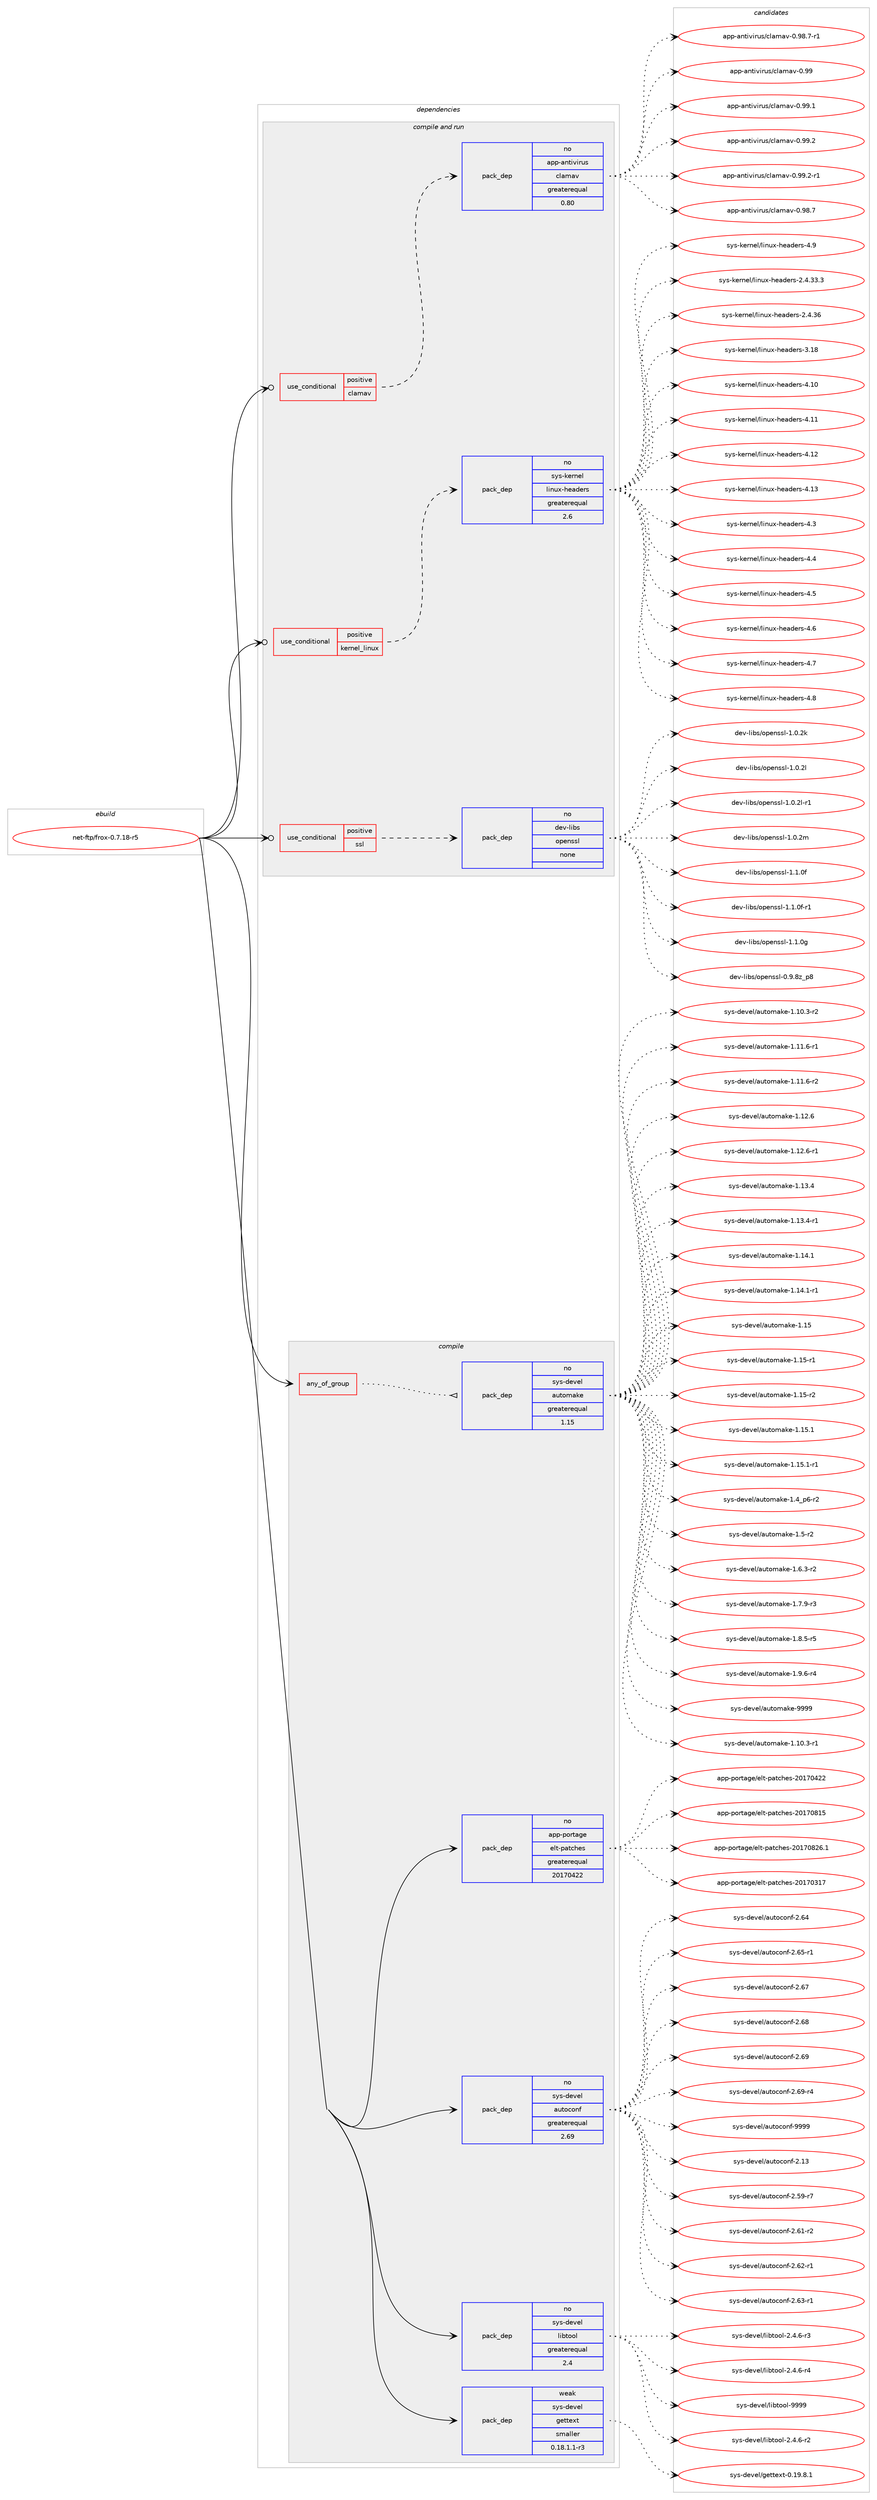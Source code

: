 digraph prolog {

# *************
# Graph options
# *************

newrank=true;
concentrate=true;
compound=true;
graph [rankdir=LR,fontname=Helvetica,fontsize=10,ranksep=1.5];#, ranksep=2.5, nodesep=0.2];
edge  [arrowhead=vee];
node  [fontname=Helvetica,fontsize=10];

# **********
# The ebuild
# **********

subgraph cluster_leftcol {
color=gray;
rank=same;
label=<<i>ebuild</i>>;
id [label="net-ftp/frox-0.7.18-r5", color=red, width=4, href="../net-ftp/frox-0.7.18-r5.svg"];
}

# ****************
# The dependencies
# ****************

subgraph cluster_midcol {
color=gray;
label=<<i>dependencies</i>>;
subgraph cluster_compile {
fillcolor="#eeeeee";
style=filled;
label=<<i>compile</i>>;
subgraph any6622 {
dependency410919 [label=<<TABLE BORDER="0" CELLBORDER="1" CELLSPACING="0" CELLPADDING="4"><TR><TD CELLPADDING="10">any_of_group</TD></TR></TABLE>>, shape=none, color=red];subgraph pack302466 {
dependency410920 [label=<<TABLE BORDER="0" CELLBORDER="1" CELLSPACING="0" CELLPADDING="4" WIDTH="220"><TR><TD ROWSPAN="6" CELLPADDING="30">pack_dep</TD></TR><TR><TD WIDTH="110">no</TD></TR><TR><TD>sys-devel</TD></TR><TR><TD>automake</TD></TR><TR><TD>greaterequal</TD></TR><TR><TD>1.15</TD></TR></TABLE>>, shape=none, color=blue];
}
dependency410919:e -> dependency410920:w [weight=20,style="dotted",arrowhead="oinv"];
}
id:e -> dependency410919:w [weight=20,style="solid",arrowhead="vee"];
subgraph pack302467 {
dependency410921 [label=<<TABLE BORDER="0" CELLBORDER="1" CELLSPACING="0" CELLPADDING="4" WIDTH="220"><TR><TD ROWSPAN="6" CELLPADDING="30">pack_dep</TD></TR><TR><TD WIDTH="110">no</TD></TR><TR><TD>app-portage</TD></TR><TR><TD>elt-patches</TD></TR><TR><TD>greaterequal</TD></TR><TR><TD>20170422</TD></TR></TABLE>>, shape=none, color=blue];
}
id:e -> dependency410921:w [weight=20,style="solid",arrowhead="vee"];
subgraph pack302468 {
dependency410922 [label=<<TABLE BORDER="0" CELLBORDER="1" CELLSPACING="0" CELLPADDING="4" WIDTH="220"><TR><TD ROWSPAN="6" CELLPADDING="30">pack_dep</TD></TR><TR><TD WIDTH="110">no</TD></TR><TR><TD>sys-devel</TD></TR><TR><TD>autoconf</TD></TR><TR><TD>greaterequal</TD></TR><TR><TD>2.69</TD></TR></TABLE>>, shape=none, color=blue];
}
id:e -> dependency410922:w [weight=20,style="solid",arrowhead="vee"];
subgraph pack302469 {
dependency410923 [label=<<TABLE BORDER="0" CELLBORDER="1" CELLSPACING="0" CELLPADDING="4" WIDTH="220"><TR><TD ROWSPAN="6" CELLPADDING="30">pack_dep</TD></TR><TR><TD WIDTH="110">no</TD></TR><TR><TD>sys-devel</TD></TR><TR><TD>libtool</TD></TR><TR><TD>greaterequal</TD></TR><TR><TD>2.4</TD></TR></TABLE>>, shape=none, color=blue];
}
id:e -> dependency410923:w [weight=20,style="solid",arrowhead="vee"];
subgraph pack302470 {
dependency410924 [label=<<TABLE BORDER="0" CELLBORDER="1" CELLSPACING="0" CELLPADDING="4" WIDTH="220"><TR><TD ROWSPAN="6" CELLPADDING="30">pack_dep</TD></TR><TR><TD WIDTH="110">weak</TD></TR><TR><TD>sys-devel</TD></TR><TR><TD>gettext</TD></TR><TR><TD>smaller</TD></TR><TR><TD>0.18.1.1-r3</TD></TR></TABLE>>, shape=none, color=blue];
}
id:e -> dependency410924:w [weight=20,style="solid",arrowhead="vee"];
}
subgraph cluster_compileandrun {
fillcolor="#eeeeee";
style=filled;
label=<<i>compile and run</i>>;
subgraph cond101643 {
dependency410925 [label=<<TABLE BORDER="0" CELLBORDER="1" CELLSPACING="0" CELLPADDING="4"><TR><TD ROWSPAN="3" CELLPADDING="10">use_conditional</TD></TR><TR><TD>positive</TD></TR><TR><TD>clamav</TD></TR></TABLE>>, shape=none, color=red];
subgraph pack302471 {
dependency410926 [label=<<TABLE BORDER="0" CELLBORDER="1" CELLSPACING="0" CELLPADDING="4" WIDTH="220"><TR><TD ROWSPAN="6" CELLPADDING="30">pack_dep</TD></TR><TR><TD WIDTH="110">no</TD></TR><TR><TD>app-antivirus</TD></TR><TR><TD>clamav</TD></TR><TR><TD>greaterequal</TD></TR><TR><TD>0.80</TD></TR></TABLE>>, shape=none, color=blue];
}
dependency410925:e -> dependency410926:w [weight=20,style="dashed",arrowhead="vee"];
}
id:e -> dependency410925:w [weight=20,style="solid",arrowhead="odotvee"];
subgraph cond101644 {
dependency410927 [label=<<TABLE BORDER="0" CELLBORDER="1" CELLSPACING="0" CELLPADDING="4"><TR><TD ROWSPAN="3" CELLPADDING="10">use_conditional</TD></TR><TR><TD>positive</TD></TR><TR><TD>kernel_linux</TD></TR></TABLE>>, shape=none, color=red];
subgraph pack302472 {
dependency410928 [label=<<TABLE BORDER="0" CELLBORDER="1" CELLSPACING="0" CELLPADDING="4" WIDTH="220"><TR><TD ROWSPAN="6" CELLPADDING="30">pack_dep</TD></TR><TR><TD WIDTH="110">no</TD></TR><TR><TD>sys-kernel</TD></TR><TR><TD>linux-headers</TD></TR><TR><TD>greaterequal</TD></TR><TR><TD>2.6</TD></TR></TABLE>>, shape=none, color=blue];
}
dependency410927:e -> dependency410928:w [weight=20,style="dashed",arrowhead="vee"];
}
id:e -> dependency410927:w [weight=20,style="solid",arrowhead="odotvee"];
subgraph cond101645 {
dependency410929 [label=<<TABLE BORDER="0" CELLBORDER="1" CELLSPACING="0" CELLPADDING="4"><TR><TD ROWSPAN="3" CELLPADDING="10">use_conditional</TD></TR><TR><TD>positive</TD></TR><TR><TD>ssl</TD></TR></TABLE>>, shape=none, color=red];
subgraph pack302473 {
dependency410930 [label=<<TABLE BORDER="0" CELLBORDER="1" CELLSPACING="0" CELLPADDING="4" WIDTH="220"><TR><TD ROWSPAN="6" CELLPADDING="30">pack_dep</TD></TR><TR><TD WIDTH="110">no</TD></TR><TR><TD>dev-libs</TD></TR><TR><TD>openssl</TD></TR><TR><TD>none</TD></TR><TR><TD></TD></TR></TABLE>>, shape=none, color=blue];
}
dependency410929:e -> dependency410930:w [weight=20,style="dashed",arrowhead="vee"];
}
id:e -> dependency410929:w [weight=20,style="solid",arrowhead="odotvee"];
}
subgraph cluster_run {
fillcolor="#eeeeee";
style=filled;
label=<<i>run</i>>;
}
}

# **************
# The candidates
# **************

subgraph cluster_choices {
rank=same;
color=gray;
label=<<i>candidates</i>>;

subgraph choice302466 {
color=black;
nodesep=1;
choice11512111545100101118101108479711711611110997107101454946494846514511449 [label="sys-devel/automake-1.10.3-r1", color=red, width=4,href="../sys-devel/automake-1.10.3-r1.svg"];
choice11512111545100101118101108479711711611110997107101454946494846514511450 [label="sys-devel/automake-1.10.3-r2", color=red, width=4,href="../sys-devel/automake-1.10.3-r2.svg"];
choice11512111545100101118101108479711711611110997107101454946494946544511449 [label="sys-devel/automake-1.11.6-r1", color=red, width=4,href="../sys-devel/automake-1.11.6-r1.svg"];
choice11512111545100101118101108479711711611110997107101454946494946544511450 [label="sys-devel/automake-1.11.6-r2", color=red, width=4,href="../sys-devel/automake-1.11.6-r2.svg"];
choice1151211154510010111810110847971171161111099710710145494649504654 [label="sys-devel/automake-1.12.6", color=red, width=4,href="../sys-devel/automake-1.12.6.svg"];
choice11512111545100101118101108479711711611110997107101454946495046544511449 [label="sys-devel/automake-1.12.6-r1", color=red, width=4,href="../sys-devel/automake-1.12.6-r1.svg"];
choice1151211154510010111810110847971171161111099710710145494649514652 [label="sys-devel/automake-1.13.4", color=red, width=4,href="../sys-devel/automake-1.13.4.svg"];
choice11512111545100101118101108479711711611110997107101454946495146524511449 [label="sys-devel/automake-1.13.4-r1", color=red, width=4,href="../sys-devel/automake-1.13.4-r1.svg"];
choice1151211154510010111810110847971171161111099710710145494649524649 [label="sys-devel/automake-1.14.1", color=red, width=4,href="../sys-devel/automake-1.14.1.svg"];
choice11512111545100101118101108479711711611110997107101454946495246494511449 [label="sys-devel/automake-1.14.1-r1", color=red, width=4,href="../sys-devel/automake-1.14.1-r1.svg"];
choice115121115451001011181011084797117116111109971071014549464953 [label="sys-devel/automake-1.15", color=red, width=4,href="../sys-devel/automake-1.15.svg"];
choice1151211154510010111810110847971171161111099710710145494649534511449 [label="sys-devel/automake-1.15-r1", color=red, width=4,href="../sys-devel/automake-1.15-r1.svg"];
choice1151211154510010111810110847971171161111099710710145494649534511450 [label="sys-devel/automake-1.15-r2", color=red, width=4,href="../sys-devel/automake-1.15-r2.svg"];
choice1151211154510010111810110847971171161111099710710145494649534649 [label="sys-devel/automake-1.15.1", color=red, width=4,href="../sys-devel/automake-1.15.1.svg"];
choice11512111545100101118101108479711711611110997107101454946495346494511449 [label="sys-devel/automake-1.15.1-r1", color=red, width=4,href="../sys-devel/automake-1.15.1-r1.svg"];
choice115121115451001011181011084797117116111109971071014549465295112544511450 [label="sys-devel/automake-1.4_p6-r2", color=red, width=4,href="../sys-devel/automake-1.4_p6-r2.svg"];
choice11512111545100101118101108479711711611110997107101454946534511450 [label="sys-devel/automake-1.5-r2", color=red, width=4,href="../sys-devel/automake-1.5-r2.svg"];
choice115121115451001011181011084797117116111109971071014549465446514511450 [label="sys-devel/automake-1.6.3-r2", color=red, width=4,href="../sys-devel/automake-1.6.3-r2.svg"];
choice115121115451001011181011084797117116111109971071014549465546574511451 [label="sys-devel/automake-1.7.9-r3", color=red, width=4,href="../sys-devel/automake-1.7.9-r3.svg"];
choice115121115451001011181011084797117116111109971071014549465646534511453 [label="sys-devel/automake-1.8.5-r5", color=red, width=4,href="../sys-devel/automake-1.8.5-r5.svg"];
choice115121115451001011181011084797117116111109971071014549465746544511452 [label="sys-devel/automake-1.9.6-r4", color=red, width=4,href="../sys-devel/automake-1.9.6-r4.svg"];
choice115121115451001011181011084797117116111109971071014557575757 [label="sys-devel/automake-9999", color=red, width=4,href="../sys-devel/automake-9999.svg"];
dependency410920:e -> choice11512111545100101118101108479711711611110997107101454946494846514511449:w [style=dotted,weight="100"];
dependency410920:e -> choice11512111545100101118101108479711711611110997107101454946494846514511450:w [style=dotted,weight="100"];
dependency410920:e -> choice11512111545100101118101108479711711611110997107101454946494946544511449:w [style=dotted,weight="100"];
dependency410920:e -> choice11512111545100101118101108479711711611110997107101454946494946544511450:w [style=dotted,weight="100"];
dependency410920:e -> choice1151211154510010111810110847971171161111099710710145494649504654:w [style=dotted,weight="100"];
dependency410920:e -> choice11512111545100101118101108479711711611110997107101454946495046544511449:w [style=dotted,weight="100"];
dependency410920:e -> choice1151211154510010111810110847971171161111099710710145494649514652:w [style=dotted,weight="100"];
dependency410920:e -> choice11512111545100101118101108479711711611110997107101454946495146524511449:w [style=dotted,weight="100"];
dependency410920:e -> choice1151211154510010111810110847971171161111099710710145494649524649:w [style=dotted,weight="100"];
dependency410920:e -> choice11512111545100101118101108479711711611110997107101454946495246494511449:w [style=dotted,weight="100"];
dependency410920:e -> choice115121115451001011181011084797117116111109971071014549464953:w [style=dotted,weight="100"];
dependency410920:e -> choice1151211154510010111810110847971171161111099710710145494649534511449:w [style=dotted,weight="100"];
dependency410920:e -> choice1151211154510010111810110847971171161111099710710145494649534511450:w [style=dotted,weight="100"];
dependency410920:e -> choice1151211154510010111810110847971171161111099710710145494649534649:w [style=dotted,weight="100"];
dependency410920:e -> choice11512111545100101118101108479711711611110997107101454946495346494511449:w [style=dotted,weight="100"];
dependency410920:e -> choice115121115451001011181011084797117116111109971071014549465295112544511450:w [style=dotted,weight="100"];
dependency410920:e -> choice11512111545100101118101108479711711611110997107101454946534511450:w [style=dotted,weight="100"];
dependency410920:e -> choice115121115451001011181011084797117116111109971071014549465446514511450:w [style=dotted,weight="100"];
dependency410920:e -> choice115121115451001011181011084797117116111109971071014549465546574511451:w [style=dotted,weight="100"];
dependency410920:e -> choice115121115451001011181011084797117116111109971071014549465646534511453:w [style=dotted,weight="100"];
dependency410920:e -> choice115121115451001011181011084797117116111109971071014549465746544511452:w [style=dotted,weight="100"];
dependency410920:e -> choice115121115451001011181011084797117116111109971071014557575757:w [style=dotted,weight="100"];
}
subgraph choice302467 {
color=black;
nodesep=1;
choice97112112451121111141169710310147101108116451129711699104101115455048495548514955 [label="app-portage/elt-patches-20170317", color=red, width=4,href="../app-portage/elt-patches-20170317.svg"];
choice97112112451121111141169710310147101108116451129711699104101115455048495548525050 [label="app-portage/elt-patches-20170422", color=red, width=4,href="../app-portage/elt-patches-20170422.svg"];
choice97112112451121111141169710310147101108116451129711699104101115455048495548564953 [label="app-portage/elt-patches-20170815", color=red, width=4,href="../app-portage/elt-patches-20170815.svg"];
choice971121124511211111411697103101471011081164511297116991041011154550484955485650544649 [label="app-portage/elt-patches-20170826.1", color=red, width=4,href="../app-portage/elt-patches-20170826.1.svg"];
dependency410921:e -> choice97112112451121111141169710310147101108116451129711699104101115455048495548514955:w [style=dotted,weight="100"];
dependency410921:e -> choice97112112451121111141169710310147101108116451129711699104101115455048495548525050:w [style=dotted,weight="100"];
dependency410921:e -> choice97112112451121111141169710310147101108116451129711699104101115455048495548564953:w [style=dotted,weight="100"];
dependency410921:e -> choice971121124511211111411697103101471011081164511297116991041011154550484955485650544649:w [style=dotted,weight="100"];
}
subgraph choice302468 {
color=black;
nodesep=1;
choice115121115451001011181011084797117116111991111101024550464951 [label="sys-devel/autoconf-2.13", color=red, width=4,href="../sys-devel/autoconf-2.13.svg"];
choice1151211154510010111810110847971171161119911111010245504653574511455 [label="sys-devel/autoconf-2.59-r7", color=red, width=4,href="../sys-devel/autoconf-2.59-r7.svg"];
choice1151211154510010111810110847971171161119911111010245504654494511450 [label="sys-devel/autoconf-2.61-r2", color=red, width=4,href="../sys-devel/autoconf-2.61-r2.svg"];
choice1151211154510010111810110847971171161119911111010245504654504511449 [label="sys-devel/autoconf-2.62-r1", color=red, width=4,href="../sys-devel/autoconf-2.62-r1.svg"];
choice1151211154510010111810110847971171161119911111010245504654514511449 [label="sys-devel/autoconf-2.63-r1", color=red, width=4,href="../sys-devel/autoconf-2.63-r1.svg"];
choice115121115451001011181011084797117116111991111101024550465452 [label="sys-devel/autoconf-2.64", color=red, width=4,href="../sys-devel/autoconf-2.64.svg"];
choice1151211154510010111810110847971171161119911111010245504654534511449 [label="sys-devel/autoconf-2.65-r1", color=red, width=4,href="../sys-devel/autoconf-2.65-r1.svg"];
choice115121115451001011181011084797117116111991111101024550465455 [label="sys-devel/autoconf-2.67", color=red, width=4,href="../sys-devel/autoconf-2.67.svg"];
choice115121115451001011181011084797117116111991111101024550465456 [label="sys-devel/autoconf-2.68", color=red, width=4,href="../sys-devel/autoconf-2.68.svg"];
choice115121115451001011181011084797117116111991111101024550465457 [label="sys-devel/autoconf-2.69", color=red, width=4,href="../sys-devel/autoconf-2.69.svg"];
choice1151211154510010111810110847971171161119911111010245504654574511452 [label="sys-devel/autoconf-2.69-r4", color=red, width=4,href="../sys-devel/autoconf-2.69-r4.svg"];
choice115121115451001011181011084797117116111991111101024557575757 [label="sys-devel/autoconf-9999", color=red, width=4,href="../sys-devel/autoconf-9999.svg"];
dependency410922:e -> choice115121115451001011181011084797117116111991111101024550464951:w [style=dotted,weight="100"];
dependency410922:e -> choice1151211154510010111810110847971171161119911111010245504653574511455:w [style=dotted,weight="100"];
dependency410922:e -> choice1151211154510010111810110847971171161119911111010245504654494511450:w [style=dotted,weight="100"];
dependency410922:e -> choice1151211154510010111810110847971171161119911111010245504654504511449:w [style=dotted,weight="100"];
dependency410922:e -> choice1151211154510010111810110847971171161119911111010245504654514511449:w [style=dotted,weight="100"];
dependency410922:e -> choice115121115451001011181011084797117116111991111101024550465452:w [style=dotted,weight="100"];
dependency410922:e -> choice1151211154510010111810110847971171161119911111010245504654534511449:w [style=dotted,weight="100"];
dependency410922:e -> choice115121115451001011181011084797117116111991111101024550465455:w [style=dotted,weight="100"];
dependency410922:e -> choice115121115451001011181011084797117116111991111101024550465456:w [style=dotted,weight="100"];
dependency410922:e -> choice115121115451001011181011084797117116111991111101024550465457:w [style=dotted,weight="100"];
dependency410922:e -> choice1151211154510010111810110847971171161119911111010245504654574511452:w [style=dotted,weight="100"];
dependency410922:e -> choice115121115451001011181011084797117116111991111101024557575757:w [style=dotted,weight="100"];
}
subgraph choice302469 {
color=black;
nodesep=1;
choice1151211154510010111810110847108105981161111111084550465246544511450 [label="sys-devel/libtool-2.4.6-r2", color=red, width=4,href="../sys-devel/libtool-2.4.6-r2.svg"];
choice1151211154510010111810110847108105981161111111084550465246544511451 [label="sys-devel/libtool-2.4.6-r3", color=red, width=4,href="../sys-devel/libtool-2.4.6-r3.svg"];
choice1151211154510010111810110847108105981161111111084550465246544511452 [label="sys-devel/libtool-2.4.6-r4", color=red, width=4,href="../sys-devel/libtool-2.4.6-r4.svg"];
choice1151211154510010111810110847108105981161111111084557575757 [label="sys-devel/libtool-9999", color=red, width=4,href="../sys-devel/libtool-9999.svg"];
dependency410923:e -> choice1151211154510010111810110847108105981161111111084550465246544511450:w [style=dotted,weight="100"];
dependency410923:e -> choice1151211154510010111810110847108105981161111111084550465246544511451:w [style=dotted,weight="100"];
dependency410923:e -> choice1151211154510010111810110847108105981161111111084550465246544511452:w [style=dotted,weight="100"];
dependency410923:e -> choice1151211154510010111810110847108105981161111111084557575757:w [style=dotted,weight="100"];
}
subgraph choice302470 {
color=black;
nodesep=1;
choice1151211154510010111810110847103101116116101120116454846495746564649 [label="sys-devel/gettext-0.19.8.1", color=red, width=4,href="../sys-devel/gettext-0.19.8.1.svg"];
dependency410924:e -> choice1151211154510010111810110847103101116116101120116454846495746564649:w [style=dotted,weight="100"];
}
subgraph choice302471 {
color=black;
nodesep=1;
choice9711211245971101161051181051141171154799108971099711845484657564655 [label="app-antivirus/clamav-0.98.7", color=red, width=4,href="../app-antivirus/clamav-0.98.7.svg"];
choice97112112459711011610511810511411711547991089710997118454846575646554511449 [label="app-antivirus/clamav-0.98.7-r1", color=red, width=4,href="../app-antivirus/clamav-0.98.7-r1.svg"];
choice971121124597110116105118105114117115479910897109971184548465757 [label="app-antivirus/clamav-0.99", color=red, width=4,href="../app-antivirus/clamav-0.99.svg"];
choice9711211245971101161051181051141171154799108971099711845484657574649 [label="app-antivirus/clamav-0.99.1", color=red, width=4,href="../app-antivirus/clamav-0.99.1.svg"];
choice9711211245971101161051181051141171154799108971099711845484657574650 [label="app-antivirus/clamav-0.99.2", color=red, width=4,href="../app-antivirus/clamav-0.99.2.svg"];
choice97112112459711011610511810511411711547991089710997118454846575746504511449 [label="app-antivirus/clamav-0.99.2-r1", color=red, width=4,href="../app-antivirus/clamav-0.99.2-r1.svg"];
dependency410926:e -> choice9711211245971101161051181051141171154799108971099711845484657564655:w [style=dotted,weight="100"];
dependency410926:e -> choice97112112459711011610511810511411711547991089710997118454846575646554511449:w [style=dotted,weight="100"];
dependency410926:e -> choice971121124597110116105118105114117115479910897109971184548465757:w [style=dotted,weight="100"];
dependency410926:e -> choice9711211245971101161051181051141171154799108971099711845484657574649:w [style=dotted,weight="100"];
dependency410926:e -> choice9711211245971101161051181051141171154799108971099711845484657574650:w [style=dotted,weight="100"];
dependency410926:e -> choice97112112459711011610511810511411711547991089710997118454846575746504511449:w [style=dotted,weight="100"];
}
subgraph choice302472 {
color=black;
nodesep=1;
choice11512111545107101114110101108471081051101171204510410197100101114115455046524651514651 [label="sys-kernel/linux-headers-2.4.33.3", color=red, width=4,href="../sys-kernel/linux-headers-2.4.33.3.svg"];
choice1151211154510710111411010110847108105110117120451041019710010111411545504652465154 [label="sys-kernel/linux-headers-2.4.36", color=red, width=4,href="../sys-kernel/linux-headers-2.4.36.svg"];
choice115121115451071011141101011084710810511011712045104101971001011141154551464956 [label="sys-kernel/linux-headers-3.18", color=red, width=4,href="../sys-kernel/linux-headers-3.18.svg"];
choice115121115451071011141101011084710810511011712045104101971001011141154552464948 [label="sys-kernel/linux-headers-4.10", color=red, width=4,href="../sys-kernel/linux-headers-4.10.svg"];
choice115121115451071011141101011084710810511011712045104101971001011141154552464949 [label="sys-kernel/linux-headers-4.11", color=red, width=4,href="../sys-kernel/linux-headers-4.11.svg"];
choice115121115451071011141101011084710810511011712045104101971001011141154552464950 [label="sys-kernel/linux-headers-4.12", color=red, width=4,href="../sys-kernel/linux-headers-4.12.svg"];
choice115121115451071011141101011084710810511011712045104101971001011141154552464951 [label="sys-kernel/linux-headers-4.13", color=red, width=4,href="../sys-kernel/linux-headers-4.13.svg"];
choice1151211154510710111411010110847108105110117120451041019710010111411545524651 [label="sys-kernel/linux-headers-4.3", color=red, width=4,href="../sys-kernel/linux-headers-4.3.svg"];
choice1151211154510710111411010110847108105110117120451041019710010111411545524652 [label="sys-kernel/linux-headers-4.4", color=red, width=4,href="../sys-kernel/linux-headers-4.4.svg"];
choice1151211154510710111411010110847108105110117120451041019710010111411545524653 [label="sys-kernel/linux-headers-4.5", color=red, width=4,href="../sys-kernel/linux-headers-4.5.svg"];
choice1151211154510710111411010110847108105110117120451041019710010111411545524654 [label="sys-kernel/linux-headers-4.6", color=red, width=4,href="../sys-kernel/linux-headers-4.6.svg"];
choice1151211154510710111411010110847108105110117120451041019710010111411545524655 [label="sys-kernel/linux-headers-4.7", color=red, width=4,href="../sys-kernel/linux-headers-4.7.svg"];
choice1151211154510710111411010110847108105110117120451041019710010111411545524656 [label="sys-kernel/linux-headers-4.8", color=red, width=4,href="../sys-kernel/linux-headers-4.8.svg"];
choice1151211154510710111411010110847108105110117120451041019710010111411545524657 [label="sys-kernel/linux-headers-4.9", color=red, width=4,href="../sys-kernel/linux-headers-4.9.svg"];
dependency410928:e -> choice11512111545107101114110101108471081051101171204510410197100101114115455046524651514651:w [style=dotted,weight="100"];
dependency410928:e -> choice1151211154510710111411010110847108105110117120451041019710010111411545504652465154:w [style=dotted,weight="100"];
dependency410928:e -> choice115121115451071011141101011084710810511011712045104101971001011141154551464956:w [style=dotted,weight="100"];
dependency410928:e -> choice115121115451071011141101011084710810511011712045104101971001011141154552464948:w [style=dotted,weight="100"];
dependency410928:e -> choice115121115451071011141101011084710810511011712045104101971001011141154552464949:w [style=dotted,weight="100"];
dependency410928:e -> choice115121115451071011141101011084710810511011712045104101971001011141154552464950:w [style=dotted,weight="100"];
dependency410928:e -> choice115121115451071011141101011084710810511011712045104101971001011141154552464951:w [style=dotted,weight="100"];
dependency410928:e -> choice1151211154510710111411010110847108105110117120451041019710010111411545524651:w [style=dotted,weight="100"];
dependency410928:e -> choice1151211154510710111411010110847108105110117120451041019710010111411545524652:w [style=dotted,weight="100"];
dependency410928:e -> choice1151211154510710111411010110847108105110117120451041019710010111411545524653:w [style=dotted,weight="100"];
dependency410928:e -> choice1151211154510710111411010110847108105110117120451041019710010111411545524654:w [style=dotted,weight="100"];
dependency410928:e -> choice1151211154510710111411010110847108105110117120451041019710010111411545524655:w [style=dotted,weight="100"];
dependency410928:e -> choice1151211154510710111411010110847108105110117120451041019710010111411545524656:w [style=dotted,weight="100"];
dependency410928:e -> choice1151211154510710111411010110847108105110117120451041019710010111411545524657:w [style=dotted,weight="100"];
}
subgraph choice302473 {
color=black;
nodesep=1;
choice1001011184510810598115471111121011101151151084548465746561229511256 [label="dev-libs/openssl-0.9.8z_p8", color=red, width=4,href="../dev-libs/openssl-0.9.8z_p8.svg"];
choice100101118451081059811547111112101110115115108454946484650107 [label="dev-libs/openssl-1.0.2k", color=red, width=4,href="../dev-libs/openssl-1.0.2k.svg"];
choice100101118451081059811547111112101110115115108454946484650108 [label="dev-libs/openssl-1.0.2l", color=red, width=4,href="../dev-libs/openssl-1.0.2l.svg"];
choice1001011184510810598115471111121011101151151084549464846501084511449 [label="dev-libs/openssl-1.0.2l-r1", color=red, width=4,href="../dev-libs/openssl-1.0.2l-r1.svg"];
choice100101118451081059811547111112101110115115108454946484650109 [label="dev-libs/openssl-1.0.2m", color=red, width=4,href="../dev-libs/openssl-1.0.2m.svg"];
choice100101118451081059811547111112101110115115108454946494648102 [label="dev-libs/openssl-1.1.0f", color=red, width=4,href="../dev-libs/openssl-1.1.0f.svg"];
choice1001011184510810598115471111121011101151151084549464946481024511449 [label="dev-libs/openssl-1.1.0f-r1", color=red, width=4,href="../dev-libs/openssl-1.1.0f-r1.svg"];
choice100101118451081059811547111112101110115115108454946494648103 [label="dev-libs/openssl-1.1.0g", color=red, width=4,href="../dev-libs/openssl-1.1.0g.svg"];
dependency410930:e -> choice1001011184510810598115471111121011101151151084548465746561229511256:w [style=dotted,weight="100"];
dependency410930:e -> choice100101118451081059811547111112101110115115108454946484650107:w [style=dotted,weight="100"];
dependency410930:e -> choice100101118451081059811547111112101110115115108454946484650108:w [style=dotted,weight="100"];
dependency410930:e -> choice1001011184510810598115471111121011101151151084549464846501084511449:w [style=dotted,weight="100"];
dependency410930:e -> choice100101118451081059811547111112101110115115108454946484650109:w [style=dotted,weight="100"];
dependency410930:e -> choice100101118451081059811547111112101110115115108454946494648102:w [style=dotted,weight="100"];
dependency410930:e -> choice1001011184510810598115471111121011101151151084549464946481024511449:w [style=dotted,weight="100"];
dependency410930:e -> choice100101118451081059811547111112101110115115108454946494648103:w [style=dotted,weight="100"];
}
}

}
